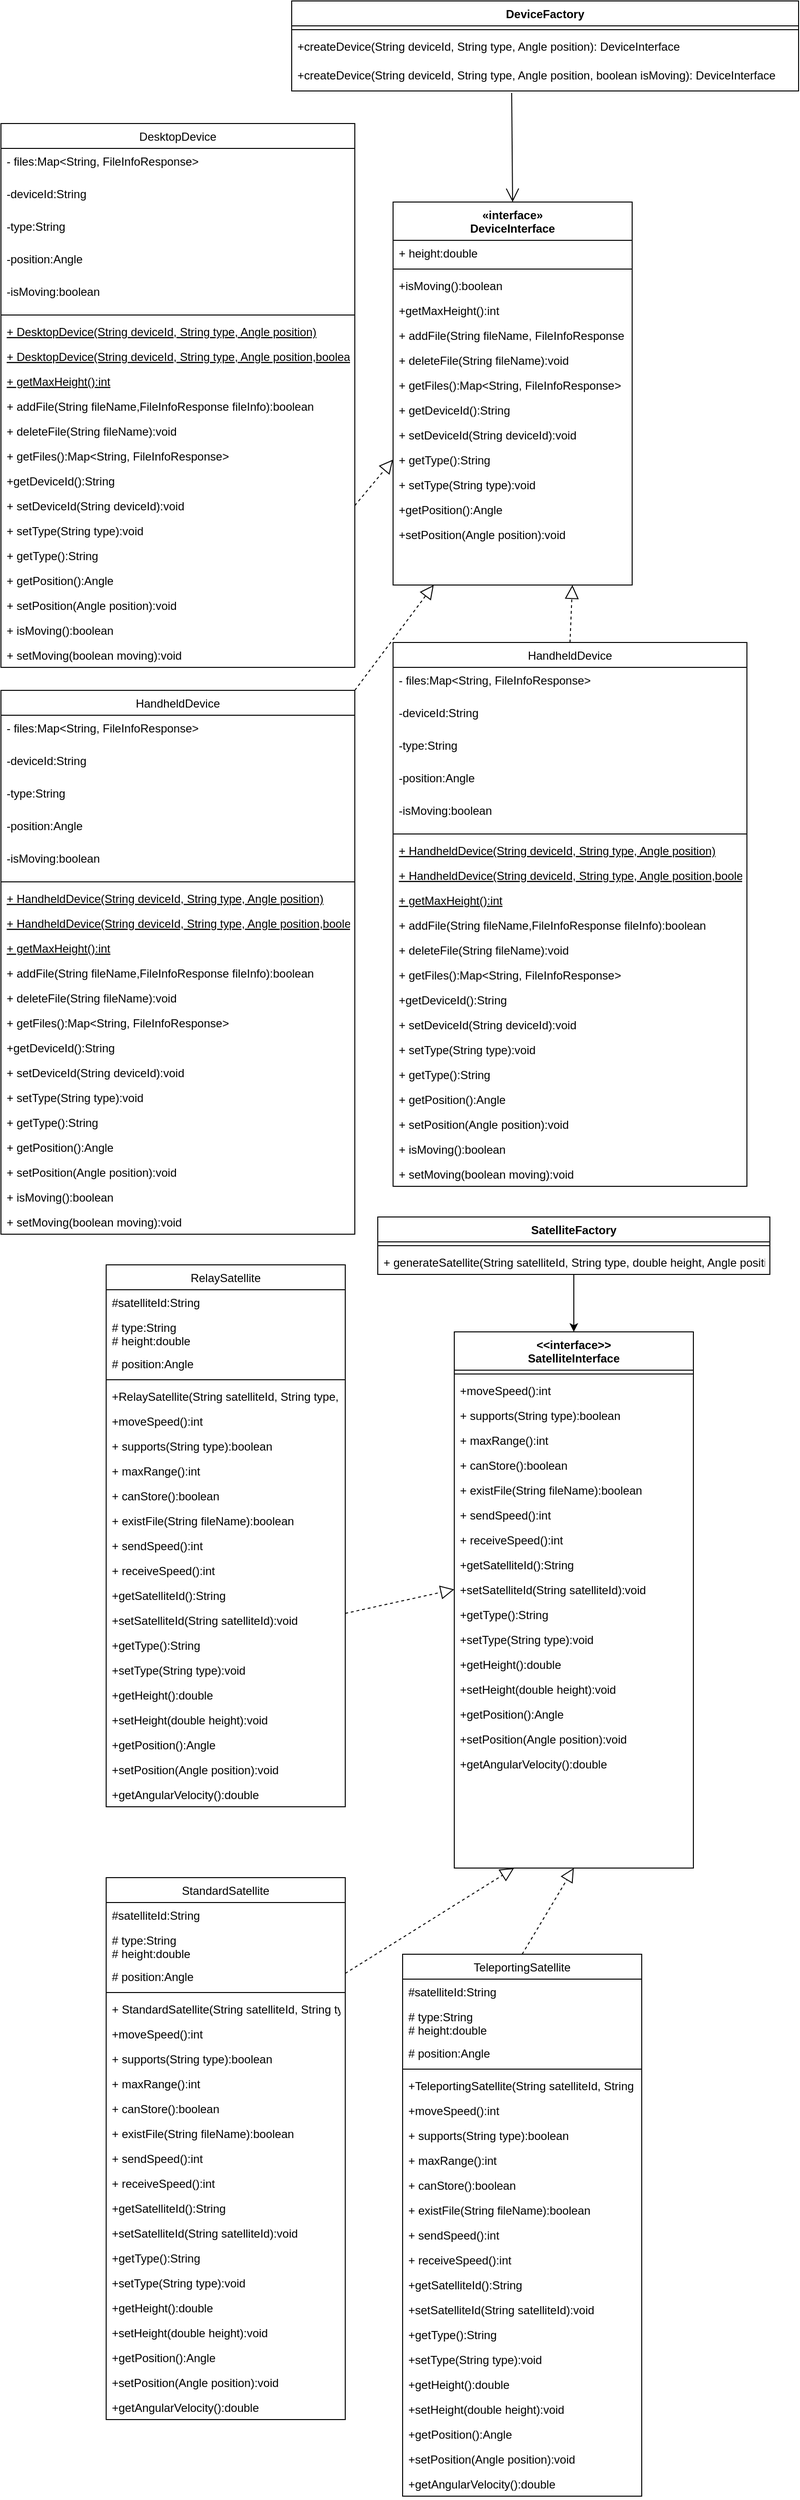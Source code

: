 <mxfile version="20.0.3" type="github">
  <diagram id="C5RBs43oDa-KdzZeNtuy" name="Page-1">
    <mxGraphModel dx="786" dy="2766" grid="1" gridSize="10" guides="1" tooltips="1" connect="1" arrows="1" fold="1" page="1" pageScale="1" pageWidth="827" pageHeight="1169" math="0" shadow="0">
      <root>
        <mxCell id="WIyWlLk6GJQsqaUBKTNV-0" />
        <mxCell id="WIyWlLk6GJQsqaUBKTNV-1" parent="WIyWlLk6GJQsqaUBKTNV-0" />
        <mxCell id="zkfFHV4jXpPFQw0GAbJ--0" value="«interface»&#xa;DeviceInterface&#xa;" style="swimlane;fontStyle=1;align=center;verticalAlign=top;childLayout=stackLayout;horizontal=1;startSize=40;horizontalStack=0;resizeParent=1;resizeLast=0;collapsible=1;marginBottom=0;rounded=0;shadow=0;strokeWidth=1;" parent="WIyWlLk6GJQsqaUBKTNV-1" vertex="1">
          <mxGeometry x="430" y="-2110" width="250" height="400" as="geometry">
            <mxRectangle x="230" y="140" width="160" height="26" as="alternateBounds" />
          </mxGeometry>
        </mxCell>
        <mxCell id="zkfFHV4jXpPFQw0GAbJ--2" value="+ height:double" style="text;align=left;verticalAlign=top;spacingLeft=4;spacingRight=4;overflow=hidden;rotatable=0;points=[[0,0.5],[1,0.5]];portConstraint=eastwest;rounded=0;shadow=0;html=0;" parent="zkfFHV4jXpPFQw0GAbJ--0" vertex="1">
          <mxGeometry y="40" width="250" height="26" as="geometry" />
        </mxCell>
        <mxCell id="zkfFHV4jXpPFQw0GAbJ--4" value="" style="line;html=1;strokeWidth=1;align=left;verticalAlign=middle;spacingTop=-1;spacingLeft=3;spacingRight=3;rotatable=0;labelPosition=right;points=[];portConstraint=eastwest;" parent="zkfFHV4jXpPFQw0GAbJ--0" vertex="1">
          <mxGeometry y="66" width="250" height="8" as="geometry" />
        </mxCell>
        <mxCell id="zkfFHV4jXpPFQw0GAbJ--5" value="+isMoving():boolean" style="text;align=left;verticalAlign=top;spacingLeft=4;spacingRight=4;overflow=hidden;rotatable=0;points=[[0,0.5],[1,0.5]];portConstraint=eastwest;" parent="zkfFHV4jXpPFQw0GAbJ--0" vertex="1">
          <mxGeometry y="74" width="250" height="26" as="geometry" />
        </mxCell>
        <mxCell id="FE6pGFP45q7OBsd8KP-3-0" value="+getMaxHeight():int" style="text;align=left;verticalAlign=top;spacingLeft=4;spacingRight=4;overflow=hidden;rotatable=0;points=[[0,0.5],[1,0.5]];portConstraint=eastwest;" parent="zkfFHV4jXpPFQw0GAbJ--0" vertex="1">
          <mxGeometry y="100" width="250" height="26" as="geometry" />
        </mxCell>
        <mxCell id="FE6pGFP45q7OBsd8KP-3-1" value="+ addFile(String fileName, FileInfoResponse fileInfo):boolean" style="text;align=left;verticalAlign=top;spacingLeft=4;spacingRight=4;overflow=hidden;rotatable=0;points=[[0,0.5],[1,0.5]];portConstraint=eastwest;" parent="zkfFHV4jXpPFQw0GAbJ--0" vertex="1">
          <mxGeometry y="126" width="250" height="26" as="geometry" />
        </mxCell>
        <mxCell id="FE6pGFP45q7OBsd8KP-3-2" value="+ deleteFile(String fileName):void" style="text;align=left;verticalAlign=top;spacingLeft=4;spacingRight=4;overflow=hidden;rotatable=0;points=[[0,0.5],[1,0.5]];portConstraint=eastwest;" parent="zkfFHV4jXpPFQw0GAbJ--0" vertex="1">
          <mxGeometry y="152" width="250" height="26" as="geometry" />
        </mxCell>
        <mxCell id="FE6pGFP45q7OBsd8KP-3-3" value="+ getFiles():Map&lt;String, FileInfoResponse&gt;" style="text;align=left;verticalAlign=top;spacingLeft=4;spacingRight=4;overflow=hidden;rotatable=0;points=[[0,0.5],[1,0.5]];portConstraint=eastwest;" parent="zkfFHV4jXpPFQw0GAbJ--0" vertex="1">
          <mxGeometry y="178" width="250" height="26" as="geometry" />
        </mxCell>
        <mxCell id="FE6pGFP45q7OBsd8KP-3-4" value="+ getDeviceId():String" style="text;align=left;verticalAlign=top;spacingLeft=4;spacingRight=4;overflow=hidden;rotatable=0;points=[[0,0.5],[1,0.5]];portConstraint=eastwest;" parent="zkfFHV4jXpPFQw0GAbJ--0" vertex="1">
          <mxGeometry y="204" width="250" height="26" as="geometry" />
        </mxCell>
        <mxCell id="FE6pGFP45q7OBsd8KP-3-5" value="+ setDeviceId(String deviceId):void" style="text;align=left;verticalAlign=top;spacingLeft=4;spacingRight=4;overflow=hidden;rotatable=0;points=[[0,0.5],[1,0.5]];portConstraint=eastwest;" parent="zkfFHV4jXpPFQw0GAbJ--0" vertex="1">
          <mxGeometry y="230" width="250" height="26" as="geometry" />
        </mxCell>
        <mxCell id="FE6pGFP45q7OBsd8KP-3-6" value="+ getType():String" style="text;align=left;verticalAlign=top;spacingLeft=4;spacingRight=4;overflow=hidden;rotatable=0;points=[[0,0.5],[1,0.5]];portConstraint=eastwest;" parent="zkfFHV4jXpPFQw0GAbJ--0" vertex="1">
          <mxGeometry y="256" width="250" height="26" as="geometry" />
        </mxCell>
        <mxCell id="FE6pGFP45q7OBsd8KP-3-7" value="+ setType(String type):void" style="text;align=left;verticalAlign=top;spacingLeft=4;spacingRight=4;overflow=hidden;rotatable=0;points=[[0,0.5],[1,0.5]];portConstraint=eastwest;" parent="zkfFHV4jXpPFQw0GAbJ--0" vertex="1">
          <mxGeometry y="282" width="250" height="26" as="geometry" />
        </mxCell>
        <mxCell id="FE6pGFP45q7OBsd8KP-3-8" value="+getPosition():Angle" style="text;align=left;verticalAlign=top;spacingLeft=4;spacingRight=4;overflow=hidden;rotatable=0;points=[[0,0.5],[1,0.5]];portConstraint=eastwest;" parent="zkfFHV4jXpPFQw0GAbJ--0" vertex="1">
          <mxGeometry y="308" width="250" height="26" as="geometry" />
        </mxCell>
        <mxCell id="FE6pGFP45q7OBsd8KP-3-9" value="+setPosition(Angle position):void" style="text;align=left;verticalAlign=top;spacingLeft=4;spacingRight=4;overflow=hidden;rotatable=0;points=[[0,0.5],[1,0.5]];portConstraint=eastwest;" parent="zkfFHV4jXpPFQw0GAbJ--0" vertex="1">
          <mxGeometry y="334" width="250" height="26" as="geometry" />
        </mxCell>
        <mxCell id="zkfFHV4jXpPFQw0GAbJ--6" value="DesktopDevice" style="swimlane;fontStyle=0;align=center;verticalAlign=top;childLayout=stackLayout;horizontal=1;startSize=26;horizontalStack=0;resizeParent=1;resizeLast=0;collapsible=1;marginBottom=0;rounded=0;shadow=0;strokeWidth=1;" parent="WIyWlLk6GJQsqaUBKTNV-1" vertex="1">
          <mxGeometry x="20" y="-2192" width="370" height="568" as="geometry">
            <mxRectangle x="130" y="380" width="160" height="26" as="alternateBounds" />
          </mxGeometry>
        </mxCell>
        <mxCell id="AEN8rI7dVKMlK_IiuFSk-5" value="- files:Map&lt;String, FileInfoResponse&gt;" style="text;align=left;verticalAlign=top;spacingLeft=4;spacingRight=4;overflow=hidden;rotatable=0;points=[[0,0.5],[1,0.5]];portConstraint=eastwest;" vertex="1" parent="zkfFHV4jXpPFQw0GAbJ--6">
          <mxGeometry y="26" width="370" height="34" as="geometry" />
        </mxCell>
        <mxCell id="zkfFHV4jXpPFQw0GAbJ--7" value="-deviceId:String" style="text;align=left;verticalAlign=top;spacingLeft=4;spacingRight=4;overflow=hidden;rotatable=0;points=[[0,0.5],[1,0.5]];portConstraint=eastwest;" parent="zkfFHV4jXpPFQw0GAbJ--6" vertex="1">
          <mxGeometry y="60" width="370" height="34" as="geometry" />
        </mxCell>
        <mxCell id="AEN8rI7dVKMlK_IiuFSk-10" value="-type:String" style="text;align=left;verticalAlign=top;spacingLeft=4;spacingRight=4;overflow=hidden;rotatable=0;points=[[0,0.5],[1,0.5]];portConstraint=eastwest;" vertex="1" parent="zkfFHV4jXpPFQw0GAbJ--6">
          <mxGeometry y="94" width="370" height="34" as="geometry" />
        </mxCell>
        <mxCell id="AEN8rI7dVKMlK_IiuFSk-11" value="-position:Angle" style="text;align=left;verticalAlign=top;spacingLeft=4;spacingRight=4;overflow=hidden;rotatable=0;points=[[0,0.5],[1,0.5]];portConstraint=eastwest;" vertex="1" parent="zkfFHV4jXpPFQw0GAbJ--6">
          <mxGeometry y="128" width="370" height="34" as="geometry" />
        </mxCell>
        <mxCell id="AEN8rI7dVKMlK_IiuFSk-12" value="-isMoving:boolean" style="text;align=left;verticalAlign=top;spacingLeft=4;spacingRight=4;overflow=hidden;rotatable=0;points=[[0,0.5],[1,0.5]];portConstraint=eastwest;" vertex="1" parent="zkfFHV4jXpPFQw0GAbJ--6">
          <mxGeometry y="162" width="370" height="34" as="geometry" />
        </mxCell>
        <mxCell id="zkfFHV4jXpPFQw0GAbJ--9" value="" style="line;html=1;strokeWidth=1;align=left;verticalAlign=middle;spacingTop=-1;spacingLeft=3;spacingRight=3;rotatable=0;labelPosition=right;points=[];portConstraint=eastwest;" parent="zkfFHV4jXpPFQw0GAbJ--6" vertex="1">
          <mxGeometry y="196" width="370" height="8" as="geometry" />
        </mxCell>
        <mxCell id="AEN8rI7dVKMlK_IiuFSk-18" value="+ DesktopDevice(String deviceId, String type, Angle position)" style="text;align=left;verticalAlign=top;spacingLeft=4;spacingRight=4;overflow=hidden;rotatable=0;points=[[0,0.5],[1,0.5]];portConstraint=eastwest;fontStyle=4" vertex="1" parent="zkfFHV4jXpPFQw0GAbJ--6">
          <mxGeometry y="204" width="370" height="26" as="geometry" />
        </mxCell>
        <mxCell id="AEN8rI7dVKMlK_IiuFSk-19" value="+ DesktopDevice(String deviceId, String type, Angle position,boolean isMoving)" style="text;align=left;verticalAlign=top;spacingLeft=4;spacingRight=4;overflow=hidden;rotatable=0;points=[[0,0.5],[1,0.5]];portConstraint=eastwest;fontStyle=4" vertex="1" parent="zkfFHV4jXpPFQw0GAbJ--6">
          <mxGeometry y="230" width="370" height="26" as="geometry" />
        </mxCell>
        <mxCell id="zkfFHV4jXpPFQw0GAbJ--10" value="+ getMaxHeight():int" style="text;align=left;verticalAlign=top;spacingLeft=4;spacingRight=4;overflow=hidden;rotatable=0;points=[[0,0.5],[1,0.5]];portConstraint=eastwest;fontStyle=4" parent="zkfFHV4jXpPFQw0GAbJ--6" vertex="1">
          <mxGeometry y="256" width="370" height="26" as="geometry" />
        </mxCell>
        <mxCell id="zkfFHV4jXpPFQw0GAbJ--11" value="+ addFile(String fileName,FileInfoResponse fileInfo):boolean" style="text;align=left;verticalAlign=top;spacingLeft=4;spacingRight=4;overflow=hidden;rotatable=0;points=[[0,0.5],[1,0.5]];portConstraint=eastwest;" parent="zkfFHV4jXpPFQw0GAbJ--6" vertex="1">
          <mxGeometry y="282" width="370" height="26" as="geometry" />
        </mxCell>
        <mxCell id="FE6pGFP45q7OBsd8KP-3-12" value="+ deleteFile(String fileName):void" style="text;align=left;verticalAlign=top;spacingLeft=4;spacingRight=4;overflow=hidden;rotatable=0;points=[[0,0.5],[1,0.5]];portConstraint=eastwest;" parent="zkfFHV4jXpPFQw0GAbJ--6" vertex="1">
          <mxGeometry y="308" width="370" height="26" as="geometry" />
        </mxCell>
        <mxCell id="FE6pGFP45q7OBsd8KP-3-13" value="+ getFiles():Map&lt;String, FileInfoResponse&gt;" style="text;align=left;verticalAlign=top;spacingLeft=4;spacingRight=4;overflow=hidden;rotatable=0;points=[[0,0.5],[1,0.5]];portConstraint=eastwest;" parent="zkfFHV4jXpPFQw0GAbJ--6" vertex="1">
          <mxGeometry y="334" width="370" height="26" as="geometry" />
        </mxCell>
        <mxCell id="AEN8rI7dVKMlK_IiuFSk-20" value="+getDeviceId():String" style="text;align=left;verticalAlign=top;spacingLeft=4;spacingRight=4;overflow=hidden;rotatable=0;points=[[0,0.5],[1,0.5]];portConstraint=eastwest;" vertex="1" parent="zkfFHV4jXpPFQw0GAbJ--6">
          <mxGeometry y="360" width="370" height="26" as="geometry" />
        </mxCell>
        <mxCell id="AEN8rI7dVKMlK_IiuFSk-21" value="+ setDeviceId(String deviceId):void" style="text;align=left;verticalAlign=top;spacingLeft=4;spacingRight=4;overflow=hidden;rotatable=0;points=[[0,0.5],[1,0.5]];portConstraint=eastwest;" vertex="1" parent="zkfFHV4jXpPFQw0GAbJ--6">
          <mxGeometry y="386" width="370" height="26" as="geometry" />
        </mxCell>
        <mxCell id="AEN8rI7dVKMlK_IiuFSk-22" value="+ setType(String type):void" style="text;align=left;verticalAlign=top;spacingLeft=4;spacingRight=4;overflow=hidden;rotatable=0;points=[[0,0.5],[1,0.5]];portConstraint=eastwest;" vertex="1" parent="zkfFHV4jXpPFQw0GAbJ--6">
          <mxGeometry y="412" width="370" height="26" as="geometry" />
        </mxCell>
        <mxCell id="AEN8rI7dVKMlK_IiuFSk-23" value="+ getType():String" style="text;align=left;verticalAlign=top;spacingLeft=4;spacingRight=4;overflow=hidden;rotatable=0;points=[[0,0.5],[1,0.5]];portConstraint=eastwest;" vertex="1" parent="zkfFHV4jXpPFQw0GAbJ--6">
          <mxGeometry y="438" width="370" height="26" as="geometry" />
        </mxCell>
        <mxCell id="AEN8rI7dVKMlK_IiuFSk-24" value="+ getPosition():Angle" style="text;align=left;verticalAlign=top;spacingLeft=4;spacingRight=4;overflow=hidden;rotatable=0;points=[[0,0.5],[1,0.5]];portConstraint=eastwest;" vertex="1" parent="zkfFHV4jXpPFQw0GAbJ--6">
          <mxGeometry y="464" width="370" height="26" as="geometry" />
        </mxCell>
        <mxCell id="AEN8rI7dVKMlK_IiuFSk-25" value="+ setPosition(Angle position):void" style="text;align=left;verticalAlign=top;spacingLeft=4;spacingRight=4;overflow=hidden;rotatable=0;points=[[0,0.5],[1,0.5]];portConstraint=eastwest;" vertex="1" parent="zkfFHV4jXpPFQw0GAbJ--6">
          <mxGeometry y="490" width="370" height="26" as="geometry" />
        </mxCell>
        <mxCell id="AEN8rI7dVKMlK_IiuFSk-26" value="+ isMoving():boolean" style="text;align=left;verticalAlign=top;spacingLeft=4;spacingRight=4;overflow=hidden;rotatable=0;points=[[0,0.5],[1,0.5]];portConstraint=eastwest;" vertex="1" parent="zkfFHV4jXpPFQw0GAbJ--6">
          <mxGeometry y="516" width="370" height="26" as="geometry" />
        </mxCell>
        <mxCell id="AEN8rI7dVKMlK_IiuFSk-27" value="+ setMoving(boolean moving):void" style="text;align=left;verticalAlign=top;spacingLeft=4;spacingRight=4;overflow=hidden;rotatable=0;points=[[0,0.5],[1,0.5]];portConstraint=eastwest;" vertex="1" parent="zkfFHV4jXpPFQw0GAbJ--6">
          <mxGeometry y="542" width="370" height="26" as="geometry" />
        </mxCell>
        <mxCell id="FE6pGFP45q7OBsd8KP-3-36" value="DeviceFactory" style="swimlane;fontStyle=1;align=center;verticalAlign=top;childLayout=stackLayout;horizontal=1;startSize=26;horizontalStack=0;resizeParent=1;resizeParentMax=0;resizeLast=0;collapsible=1;marginBottom=0;" parent="WIyWlLk6GJQsqaUBKTNV-1" vertex="1">
          <mxGeometry x="324" y="-2320" width="530" height="94" as="geometry" />
        </mxCell>
        <mxCell id="FE6pGFP45q7OBsd8KP-3-38" value="" style="line;strokeWidth=1;fillColor=none;align=left;verticalAlign=middle;spacingTop=-1;spacingLeft=3;spacingRight=3;rotatable=0;labelPosition=right;points=[];portConstraint=eastwest;" parent="FE6pGFP45q7OBsd8KP-3-36" vertex="1">
          <mxGeometry y="26" width="530" height="8" as="geometry" />
        </mxCell>
        <mxCell id="FE6pGFP45q7OBsd8KP-3-39" value="+createDevice(String deviceId, String type, Angle position): DeviceInterface" style="text;strokeColor=none;fillColor=none;align=left;verticalAlign=top;spacingLeft=4;spacingRight=4;overflow=hidden;rotatable=0;points=[[0,0.5],[1,0.5]];portConstraint=eastwest;" parent="FE6pGFP45q7OBsd8KP-3-36" vertex="1">
          <mxGeometry y="34" width="530" height="30" as="geometry" />
        </mxCell>
        <mxCell id="AEN8rI7dVKMlK_IiuFSk-0" value="+createDevice(String deviceId, String type, Angle position, boolean isMoving): DeviceInterface" style="text;strokeColor=none;fillColor=none;align=left;verticalAlign=top;spacingLeft=4;spacingRight=4;overflow=hidden;rotatable=0;points=[[0,0.5],[1,0.5]];portConstraint=eastwest;" vertex="1" parent="FE6pGFP45q7OBsd8KP-3-36">
          <mxGeometry y="64" width="530" height="30" as="geometry" />
        </mxCell>
        <mxCell id="FE6pGFP45q7OBsd8KP-3-41" value="" style="endArrow=open;endFill=1;endSize=12;html=1;rounded=0;entryX=0.5;entryY=0;entryDx=0;entryDy=0;exitX=0.434;exitY=1.067;exitDx=0;exitDy=0;exitPerimeter=0;" parent="WIyWlLk6GJQsqaUBKTNV-1" target="zkfFHV4jXpPFQw0GAbJ--0" edge="1" source="AEN8rI7dVKMlK_IiuFSk-0">
          <mxGeometry width="160" relative="1" as="geometry">
            <mxPoint x="560" y="-2100" as="sourcePoint" />
            <mxPoint x="680" y="-2070" as="targetPoint" />
          </mxGeometry>
        </mxCell>
        <mxCell id="FE6pGFP45q7OBsd8KP-3-64" value="RelaySatellite" style="swimlane;fontStyle=0;align=center;verticalAlign=top;childLayout=stackLayout;horizontal=1;startSize=26;horizontalStack=0;resizeParent=1;resizeLast=0;collapsible=1;marginBottom=0;rounded=0;shadow=0;strokeWidth=1;" parent="WIyWlLk6GJQsqaUBKTNV-1" vertex="1">
          <mxGeometry x="130" y="-1000" width="250" height="566" as="geometry">
            <mxRectangle x="230" y="140" width="160" height="26" as="alternateBounds" />
          </mxGeometry>
        </mxCell>
        <mxCell id="FE6pGFP45q7OBsd8KP-3-65" value="#satelliteId:String" style="text;align=left;verticalAlign=top;spacingLeft=4;spacingRight=4;overflow=hidden;rotatable=0;points=[[0,0.5],[1,0.5]];portConstraint=eastwest;" parent="FE6pGFP45q7OBsd8KP-3-64" vertex="1">
          <mxGeometry y="26" width="250" height="26" as="geometry" />
        </mxCell>
        <mxCell id="FE6pGFP45q7OBsd8KP-3-66" value="# type:String&#xa;# height:double" style="text;align=left;verticalAlign=top;spacingLeft=4;spacingRight=4;overflow=hidden;rotatable=0;points=[[0,0.5],[1,0.5]];portConstraint=eastwest;rounded=0;shadow=0;html=0;" parent="FE6pGFP45q7OBsd8KP-3-64" vertex="1">
          <mxGeometry y="52" width="250" height="38" as="geometry" />
        </mxCell>
        <mxCell id="FE6pGFP45q7OBsd8KP-3-67" value="# position:Angle" style="text;align=left;verticalAlign=top;spacingLeft=4;spacingRight=4;overflow=hidden;rotatable=0;points=[[0,0.5],[1,0.5]];portConstraint=eastwest;rounded=0;shadow=0;html=0;" parent="FE6pGFP45q7OBsd8KP-3-64" vertex="1">
          <mxGeometry y="90" width="250" height="26" as="geometry" />
        </mxCell>
        <mxCell id="FE6pGFP45q7OBsd8KP-3-68" value="" style="line;html=1;strokeWidth=1;align=left;verticalAlign=middle;spacingTop=-1;spacingLeft=3;spacingRight=3;rotatable=0;labelPosition=right;points=[];portConstraint=eastwest;" parent="FE6pGFP45q7OBsd8KP-3-64" vertex="1">
          <mxGeometry y="116" width="250" height="8" as="geometry" />
        </mxCell>
        <mxCell id="AEN8rI7dVKMlK_IiuFSk-91" value="+RelaySatellite(String satelliteId, String type, double height, Angle position)" style="text;align=left;verticalAlign=top;spacingLeft=4;spacingRight=4;overflow=hidden;rotatable=0;points=[[0,0.5],[1,0.5]];portConstraint=eastwest;" vertex="1" parent="FE6pGFP45q7OBsd8KP-3-64">
          <mxGeometry y="124" width="250" height="26" as="geometry" />
        </mxCell>
        <mxCell id="FE6pGFP45q7OBsd8KP-3-69" value="+moveSpeed():int" style="text;align=left;verticalAlign=top;spacingLeft=4;spacingRight=4;overflow=hidden;rotatable=0;points=[[0,0.5],[1,0.5]];portConstraint=eastwest;" parent="FE6pGFP45q7OBsd8KP-3-64" vertex="1">
          <mxGeometry y="150" width="250" height="26" as="geometry" />
        </mxCell>
        <mxCell id="FE6pGFP45q7OBsd8KP-3-70" value="+ supports(String type):boolean" style="text;align=left;verticalAlign=top;spacingLeft=4;spacingRight=4;overflow=hidden;rotatable=0;points=[[0,0.5],[1,0.5]];portConstraint=eastwest;" parent="FE6pGFP45q7OBsd8KP-3-64" vertex="1">
          <mxGeometry y="176" width="250" height="26" as="geometry" />
        </mxCell>
        <mxCell id="FE6pGFP45q7OBsd8KP-3-71" value="+ maxRange():int" style="text;align=left;verticalAlign=top;spacingLeft=4;spacingRight=4;overflow=hidden;rotatable=0;points=[[0,0.5],[1,0.5]];portConstraint=eastwest;" parent="FE6pGFP45q7OBsd8KP-3-64" vertex="1">
          <mxGeometry y="202" width="250" height="26" as="geometry" />
        </mxCell>
        <mxCell id="FE6pGFP45q7OBsd8KP-3-72" value="+ canStore():boolean" style="text;align=left;verticalAlign=top;spacingLeft=4;spacingRight=4;overflow=hidden;rotatable=0;points=[[0,0.5],[1,0.5]];portConstraint=eastwest;" parent="FE6pGFP45q7OBsd8KP-3-64" vertex="1">
          <mxGeometry y="228" width="250" height="26" as="geometry" />
        </mxCell>
        <mxCell id="FE6pGFP45q7OBsd8KP-3-73" value="+ existFile(String fileName):boolean" style="text;align=left;verticalAlign=top;spacingLeft=4;spacingRight=4;overflow=hidden;rotatable=0;points=[[0,0.5],[1,0.5]];portConstraint=eastwest;" parent="FE6pGFP45q7OBsd8KP-3-64" vertex="1">
          <mxGeometry y="254" width="250" height="26" as="geometry" />
        </mxCell>
        <mxCell id="FE6pGFP45q7OBsd8KP-3-74" value="+ sendSpeed():int" style="text;align=left;verticalAlign=top;spacingLeft=4;spacingRight=4;overflow=hidden;rotatable=0;points=[[0,0.5],[1,0.5]];portConstraint=eastwest;" parent="FE6pGFP45q7OBsd8KP-3-64" vertex="1">
          <mxGeometry y="280" width="250" height="26" as="geometry" />
        </mxCell>
        <mxCell id="FE6pGFP45q7OBsd8KP-3-75" value="+ receiveSpeed():int" style="text;align=left;verticalAlign=top;spacingLeft=4;spacingRight=4;overflow=hidden;rotatable=0;points=[[0,0.5],[1,0.5]];portConstraint=eastwest;" parent="FE6pGFP45q7OBsd8KP-3-64" vertex="1">
          <mxGeometry y="306" width="250" height="26" as="geometry" />
        </mxCell>
        <mxCell id="FE6pGFP45q7OBsd8KP-3-76" value="+getSatelliteId():String" style="text;align=left;verticalAlign=top;spacingLeft=4;spacingRight=4;overflow=hidden;rotatable=0;points=[[0,0.5],[1,0.5]];portConstraint=eastwest;" parent="FE6pGFP45q7OBsd8KP-3-64" vertex="1">
          <mxGeometry y="332" width="250" height="26" as="geometry" />
        </mxCell>
        <mxCell id="FE6pGFP45q7OBsd8KP-3-77" value="+setSatelliteId(String satelliteId):void" style="text;align=left;verticalAlign=top;spacingLeft=4;spacingRight=4;overflow=hidden;rotatable=0;points=[[0,0.5],[1,0.5]];portConstraint=eastwest;" parent="FE6pGFP45q7OBsd8KP-3-64" vertex="1">
          <mxGeometry y="358" width="250" height="26" as="geometry" />
        </mxCell>
        <mxCell id="FE6pGFP45q7OBsd8KP-3-78" value="+getType():String" style="text;align=left;verticalAlign=top;spacingLeft=4;spacingRight=4;overflow=hidden;rotatable=0;points=[[0,0.5],[1,0.5]];portConstraint=eastwest;" parent="FE6pGFP45q7OBsd8KP-3-64" vertex="1">
          <mxGeometry y="384" width="250" height="26" as="geometry" />
        </mxCell>
        <mxCell id="FE6pGFP45q7OBsd8KP-3-79" value="+setType(String type):void" style="text;align=left;verticalAlign=top;spacingLeft=4;spacingRight=4;overflow=hidden;rotatable=0;points=[[0,0.5],[1,0.5]];portConstraint=eastwest;" parent="FE6pGFP45q7OBsd8KP-3-64" vertex="1">
          <mxGeometry y="410" width="250" height="26" as="geometry" />
        </mxCell>
        <mxCell id="FE6pGFP45q7OBsd8KP-3-81" value="+getHeight():double" style="text;align=left;verticalAlign=top;spacingLeft=4;spacingRight=4;overflow=hidden;rotatable=0;points=[[0,0.5],[1,0.5]];portConstraint=eastwest;" parent="FE6pGFP45q7OBsd8KP-3-64" vertex="1">
          <mxGeometry y="436" width="250" height="26" as="geometry" />
        </mxCell>
        <mxCell id="FE6pGFP45q7OBsd8KP-3-82" value="+setHeight(double height):void" style="text;align=left;verticalAlign=top;spacingLeft=4;spacingRight=4;overflow=hidden;rotatable=0;points=[[0,0.5],[1,0.5]];portConstraint=eastwest;" parent="FE6pGFP45q7OBsd8KP-3-64" vertex="1">
          <mxGeometry y="462" width="250" height="26" as="geometry" />
        </mxCell>
        <mxCell id="FE6pGFP45q7OBsd8KP-3-83" value="+getPosition():Angle" style="text;align=left;verticalAlign=top;spacingLeft=4;spacingRight=4;overflow=hidden;rotatable=0;points=[[0,0.5],[1,0.5]];portConstraint=eastwest;" parent="FE6pGFP45q7OBsd8KP-3-64" vertex="1">
          <mxGeometry y="488" width="250" height="26" as="geometry" />
        </mxCell>
        <mxCell id="FE6pGFP45q7OBsd8KP-3-84" value="+setPosition(Angle position):void" style="text;align=left;verticalAlign=top;spacingLeft=4;spacingRight=4;overflow=hidden;rotatable=0;points=[[0,0.5],[1,0.5]];portConstraint=eastwest;" parent="FE6pGFP45q7OBsd8KP-3-64" vertex="1">
          <mxGeometry y="514" width="250" height="26" as="geometry" />
        </mxCell>
        <mxCell id="FE6pGFP45q7OBsd8KP-3-85" value="+getAngularVelocity():double" style="text;align=left;verticalAlign=top;spacingLeft=4;spacingRight=4;overflow=hidden;rotatable=0;points=[[0,0.5],[1,0.5]];portConstraint=eastwest;" parent="FE6pGFP45q7OBsd8KP-3-64" vertex="1">
          <mxGeometry y="540" width="250" height="26" as="geometry" />
        </mxCell>
        <mxCell id="AEN8rI7dVKMlK_IiuFSk-28" value="HandheldDevice" style="swimlane;fontStyle=0;align=center;verticalAlign=top;childLayout=stackLayout;horizontal=1;startSize=26;horizontalStack=0;resizeParent=1;resizeLast=0;collapsible=1;marginBottom=0;rounded=0;shadow=0;strokeWidth=1;" vertex="1" parent="WIyWlLk6GJQsqaUBKTNV-1">
          <mxGeometry x="20" y="-1600" width="370" height="568" as="geometry">
            <mxRectangle x="130" y="380" width="160" height="26" as="alternateBounds" />
          </mxGeometry>
        </mxCell>
        <mxCell id="AEN8rI7dVKMlK_IiuFSk-29" value="- files:Map&lt;String, FileInfoResponse&gt;" style="text;align=left;verticalAlign=top;spacingLeft=4;spacingRight=4;overflow=hidden;rotatable=0;points=[[0,0.5],[1,0.5]];portConstraint=eastwest;" vertex="1" parent="AEN8rI7dVKMlK_IiuFSk-28">
          <mxGeometry y="26" width="370" height="34" as="geometry" />
        </mxCell>
        <mxCell id="AEN8rI7dVKMlK_IiuFSk-30" value="-deviceId:String" style="text;align=left;verticalAlign=top;spacingLeft=4;spacingRight=4;overflow=hidden;rotatable=0;points=[[0,0.5],[1,0.5]];portConstraint=eastwest;" vertex="1" parent="AEN8rI7dVKMlK_IiuFSk-28">
          <mxGeometry y="60" width="370" height="34" as="geometry" />
        </mxCell>
        <mxCell id="AEN8rI7dVKMlK_IiuFSk-31" value="-type:String" style="text;align=left;verticalAlign=top;spacingLeft=4;spacingRight=4;overflow=hidden;rotatable=0;points=[[0,0.5],[1,0.5]];portConstraint=eastwest;" vertex="1" parent="AEN8rI7dVKMlK_IiuFSk-28">
          <mxGeometry y="94" width="370" height="34" as="geometry" />
        </mxCell>
        <mxCell id="AEN8rI7dVKMlK_IiuFSk-32" value="-position:Angle" style="text;align=left;verticalAlign=top;spacingLeft=4;spacingRight=4;overflow=hidden;rotatable=0;points=[[0,0.5],[1,0.5]];portConstraint=eastwest;" vertex="1" parent="AEN8rI7dVKMlK_IiuFSk-28">
          <mxGeometry y="128" width="370" height="34" as="geometry" />
        </mxCell>
        <mxCell id="AEN8rI7dVKMlK_IiuFSk-33" value="-isMoving:boolean" style="text;align=left;verticalAlign=top;spacingLeft=4;spacingRight=4;overflow=hidden;rotatable=0;points=[[0,0.5],[1,0.5]];portConstraint=eastwest;" vertex="1" parent="AEN8rI7dVKMlK_IiuFSk-28">
          <mxGeometry y="162" width="370" height="34" as="geometry" />
        </mxCell>
        <mxCell id="AEN8rI7dVKMlK_IiuFSk-34" value="" style="line;html=1;strokeWidth=1;align=left;verticalAlign=middle;spacingTop=-1;spacingLeft=3;spacingRight=3;rotatable=0;labelPosition=right;points=[];portConstraint=eastwest;" vertex="1" parent="AEN8rI7dVKMlK_IiuFSk-28">
          <mxGeometry y="196" width="370" height="8" as="geometry" />
        </mxCell>
        <mxCell id="AEN8rI7dVKMlK_IiuFSk-35" value="+ HandheldDevice(String deviceId, String type, Angle position)" style="text;align=left;verticalAlign=top;spacingLeft=4;spacingRight=4;overflow=hidden;rotatable=0;points=[[0,0.5],[1,0.5]];portConstraint=eastwest;fontStyle=4" vertex="1" parent="AEN8rI7dVKMlK_IiuFSk-28">
          <mxGeometry y="204" width="370" height="26" as="geometry" />
        </mxCell>
        <mxCell id="AEN8rI7dVKMlK_IiuFSk-36" value="+ HandheldDevice(String deviceId, String type, Angle position,boolean isMoving)" style="text;align=left;verticalAlign=top;spacingLeft=4;spacingRight=4;overflow=hidden;rotatable=0;points=[[0,0.5],[1,0.5]];portConstraint=eastwest;fontStyle=4" vertex="1" parent="AEN8rI7dVKMlK_IiuFSk-28">
          <mxGeometry y="230" width="370" height="26" as="geometry" />
        </mxCell>
        <mxCell id="AEN8rI7dVKMlK_IiuFSk-37" value="+ getMaxHeight():int" style="text;align=left;verticalAlign=top;spacingLeft=4;spacingRight=4;overflow=hidden;rotatable=0;points=[[0,0.5],[1,0.5]];portConstraint=eastwest;fontStyle=4" vertex="1" parent="AEN8rI7dVKMlK_IiuFSk-28">
          <mxGeometry y="256" width="370" height="26" as="geometry" />
        </mxCell>
        <mxCell id="AEN8rI7dVKMlK_IiuFSk-38" value="+ addFile(String fileName,FileInfoResponse fileInfo):boolean" style="text;align=left;verticalAlign=top;spacingLeft=4;spacingRight=4;overflow=hidden;rotatable=0;points=[[0,0.5],[1,0.5]];portConstraint=eastwest;" vertex="1" parent="AEN8rI7dVKMlK_IiuFSk-28">
          <mxGeometry y="282" width="370" height="26" as="geometry" />
        </mxCell>
        <mxCell id="AEN8rI7dVKMlK_IiuFSk-39" value="+ deleteFile(String fileName):void" style="text;align=left;verticalAlign=top;spacingLeft=4;spacingRight=4;overflow=hidden;rotatable=0;points=[[0,0.5],[1,0.5]];portConstraint=eastwest;" vertex="1" parent="AEN8rI7dVKMlK_IiuFSk-28">
          <mxGeometry y="308" width="370" height="26" as="geometry" />
        </mxCell>
        <mxCell id="AEN8rI7dVKMlK_IiuFSk-40" value="+ getFiles():Map&lt;String, FileInfoResponse&gt;" style="text;align=left;verticalAlign=top;spacingLeft=4;spacingRight=4;overflow=hidden;rotatable=0;points=[[0,0.5],[1,0.5]];portConstraint=eastwest;" vertex="1" parent="AEN8rI7dVKMlK_IiuFSk-28">
          <mxGeometry y="334" width="370" height="26" as="geometry" />
        </mxCell>
        <mxCell id="AEN8rI7dVKMlK_IiuFSk-41" value="+getDeviceId():String" style="text;align=left;verticalAlign=top;spacingLeft=4;spacingRight=4;overflow=hidden;rotatable=0;points=[[0,0.5],[1,0.5]];portConstraint=eastwest;" vertex="1" parent="AEN8rI7dVKMlK_IiuFSk-28">
          <mxGeometry y="360" width="370" height="26" as="geometry" />
        </mxCell>
        <mxCell id="AEN8rI7dVKMlK_IiuFSk-42" value="+ setDeviceId(String deviceId):void" style="text;align=left;verticalAlign=top;spacingLeft=4;spacingRight=4;overflow=hidden;rotatable=0;points=[[0,0.5],[1,0.5]];portConstraint=eastwest;" vertex="1" parent="AEN8rI7dVKMlK_IiuFSk-28">
          <mxGeometry y="386" width="370" height="26" as="geometry" />
        </mxCell>
        <mxCell id="AEN8rI7dVKMlK_IiuFSk-43" value="+ setType(String type):void" style="text;align=left;verticalAlign=top;spacingLeft=4;spacingRight=4;overflow=hidden;rotatable=0;points=[[0,0.5],[1,0.5]];portConstraint=eastwest;" vertex="1" parent="AEN8rI7dVKMlK_IiuFSk-28">
          <mxGeometry y="412" width="370" height="26" as="geometry" />
        </mxCell>
        <mxCell id="AEN8rI7dVKMlK_IiuFSk-44" value="+ getType():String" style="text;align=left;verticalAlign=top;spacingLeft=4;spacingRight=4;overflow=hidden;rotatable=0;points=[[0,0.5],[1,0.5]];portConstraint=eastwest;" vertex="1" parent="AEN8rI7dVKMlK_IiuFSk-28">
          <mxGeometry y="438" width="370" height="26" as="geometry" />
        </mxCell>
        <mxCell id="AEN8rI7dVKMlK_IiuFSk-45" value="+ getPosition():Angle" style="text;align=left;verticalAlign=top;spacingLeft=4;spacingRight=4;overflow=hidden;rotatable=0;points=[[0,0.5],[1,0.5]];portConstraint=eastwest;" vertex="1" parent="AEN8rI7dVKMlK_IiuFSk-28">
          <mxGeometry y="464" width="370" height="26" as="geometry" />
        </mxCell>
        <mxCell id="AEN8rI7dVKMlK_IiuFSk-46" value="+ setPosition(Angle position):void" style="text;align=left;verticalAlign=top;spacingLeft=4;spacingRight=4;overflow=hidden;rotatable=0;points=[[0,0.5],[1,0.5]];portConstraint=eastwest;" vertex="1" parent="AEN8rI7dVKMlK_IiuFSk-28">
          <mxGeometry y="490" width="370" height="26" as="geometry" />
        </mxCell>
        <mxCell id="AEN8rI7dVKMlK_IiuFSk-47" value="+ isMoving():boolean" style="text;align=left;verticalAlign=top;spacingLeft=4;spacingRight=4;overflow=hidden;rotatable=0;points=[[0,0.5],[1,0.5]];portConstraint=eastwest;" vertex="1" parent="AEN8rI7dVKMlK_IiuFSk-28">
          <mxGeometry y="516" width="370" height="26" as="geometry" />
        </mxCell>
        <mxCell id="AEN8rI7dVKMlK_IiuFSk-48" value="+ setMoving(boolean moving):void" style="text;align=left;verticalAlign=top;spacingLeft=4;spacingRight=4;overflow=hidden;rotatable=0;points=[[0,0.5],[1,0.5]];portConstraint=eastwest;" vertex="1" parent="AEN8rI7dVKMlK_IiuFSk-28">
          <mxGeometry y="542" width="370" height="26" as="geometry" />
        </mxCell>
        <mxCell id="AEN8rI7dVKMlK_IiuFSk-49" value="HandheldDevice" style="swimlane;fontStyle=0;align=center;verticalAlign=top;childLayout=stackLayout;horizontal=1;startSize=26;horizontalStack=0;resizeParent=1;resizeLast=0;collapsible=1;marginBottom=0;rounded=0;shadow=0;strokeWidth=1;" vertex="1" parent="WIyWlLk6GJQsqaUBKTNV-1">
          <mxGeometry x="430" y="-1650" width="370" height="568" as="geometry">
            <mxRectangle x="130" y="380" width="160" height="26" as="alternateBounds" />
          </mxGeometry>
        </mxCell>
        <mxCell id="AEN8rI7dVKMlK_IiuFSk-50" value="- files:Map&lt;String, FileInfoResponse&gt;" style="text;align=left;verticalAlign=top;spacingLeft=4;spacingRight=4;overflow=hidden;rotatable=0;points=[[0,0.5],[1,0.5]];portConstraint=eastwest;" vertex="1" parent="AEN8rI7dVKMlK_IiuFSk-49">
          <mxGeometry y="26" width="370" height="34" as="geometry" />
        </mxCell>
        <mxCell id="AEN8rI7dVKMlK_IiuFSk-51" value="-deviceId:String" style="text;align=left;verticalAlign=top;spacingLeft=4;spacingRight=4;overflow=hidden;rotatable=0;points=[[0,0.5],[1,0.5]];portConstraint=eastwest;" vertex="1" parent="AEN8rI7dVKMlK_IiuFSk-49">
          <mxGeometry y="60" width="370" height="34" as="geometry" />
        </mxCell>
        <mxCell id="AEN8rI7dVKMlK_IiuFSk-52" value="-type:String" style="text;align=left;verticalAlign=top;spacingLeft=4;spacingRight=4;overflow=hidden;rotatable=0;points=[[0,0.5],[1,0.5]];portConstraint=eastwest;" vertex="1" parent="AEN8rI7dVKMlK_IiuFSk-49">
          <mxGeometry y="94" width="370" height="34" as="geometry" />
        </mxCell>
        <mxCell id="AEN8rI7dVKMlK_IiuFSk-53" value="-position:Angle" style="text;align=left;verticalAlign=top;spacingLeft=4;spacingRight=4;overflow=hidden;rotatable=0;points=[[0,0.5],[1,0.5]];portConstraint=eastwest;" vertex="1" parent="AEN8rI7dVKMlK_IiuFSk-49">
          <mxGeometry y="128" width="370" height="34" as="geometry" />
        </mxCell>
        <mxCell id="AEN8rI7dVKMlK_IiuFSk-54" value="-isMoving:boolean" style="text;align=left;verticalAlign=top;spacingLeft=4;spacingRight=4;overflow=hidden;rotatable=0;points=[[0,0.5],[1,0.5]];portConstraint=eastwest;" vertex="1" parent="AEN8rI7dVKMlK_IiuFSk-49">
          <mxGeometry y="162" width="370" height="34" as="geometry" />
        </mxCell>
        <mxCell id="AEN8rI7dVKMlK_IiuFSk-55" value="" style="line;html=1;strokeWidth=1;align=left;verticalAlign=middle;spacingTop=-1;spacingLeft=3;spacingRight=3;rotatable=0;labelPosition=right;points=[];portConstraint=eastwest;" vertex="1" parent="AEN8rI7dVKMlK_IiuFSk-49">
          <mxGeometry y="196" width="370" height="8" as="geometry" />
        </mxCell>
        <mxCell id="AEN8rI7dVKMlK_IiuFSk-56" value="+ HandheldDevice(String deviceId, String type, Angle position)" style="text;align=left;verticalAlign=top;spacingLeft=4;spacingRight=4;overflow=hidden;rotatable=0;points=[[0,0.5],[1,0.5]];portConstraint=eastwest;fontStyle=4" vertex="1" parent="AEN8rI7dVKMlK_IiuFSk-49">
          <mxGeometry y="204" width="370" height="26" as="geometry" />
        </mxCell>
        <mxCell id="AEN8rI7dVKMlK_IiuFSk-57" value="+ HandheldDevice(String deviceId, String type, Angle position,boolean isMoving)" style="text;align=left;verticalAlign=top;spacingLeft=4;spacingRight=4;overflow=hidden;rotatable=0;points=[[0,0.5],[1,0.5]];portConstraint=eastwest;fontStyle=4" vertex="1" parent="AEN8rI7dVKMlK_IiuFSk-49">
          <mxGeometry y="230" width="370" height="26" as="geometry" />
        </mxCell>
        <mxCell id="AEN8rI7dVKMlK_IiuFSk-58" value="+ getMaxHeight():int" style="text;align=left;verticalAlign=top;spacingLeft=4;spacingRight=4;overflow=hidden;rotatable=0;points=[[0,0.5],[1,0.5]];portConstraint=eastwest;fontStyle=4" vertex="1" parent="AEN8rI7dVKMlK_IiuFSk-49">
          <mxGeometry y="256" width="370" height="26" as="geometry" />
        </mxCell>
        <mxCell id="AEN8rI7dVKMlK_IiuFSk-59" value="+ addFile(String fileName,FileInfoResponse fileInfo):boolean" style="text;align=left;verticalAlign=top;spacingLeft=4;spacingRight=4;overflow=hidden;rotatable=0;points=[[0,0.5],[1,0.5]];portConstraint=eastwest;" vertex="1" parent="AEN8rI7dVKMlK_IiuFSk-49">
          <mxGeometry y="282" width="370" height="26" as="geometry" />
        </mxCell>
        <mxCell id="AEN8rI7dVKMlK_IiuFSk-60" value="+ deleteFile(String fileName):void" style="text;align=left;verticalAlign=top;spacingLeft=4;spacingRight=4;overflow=hidden;rotatable=0;points=[[0,0.5],[1,0.5]];portConstraint=eastwest;" vertex="1" parent="AEN8rI7dVKMlK_IiuFSk-49">
          <mxGeometry y="308" width="370" height="26" as="geometry" />
        </mxCell>
        <mxCell id="AEN8rI7dVKMlK_IiuFSk-61" value="+ getFiles():Map&lt;String, FileInfoResponse&gt;" style="text;align=left;verticalAlign=top;spacingLeft=4;spacingRight=4;overflow=hidden;rotatable=0;points=[[0,0.5],[1,0.5]];portConstraint=eastwest;" vertex="1" parent="AEN8rI7dVKMlK_IiuFSk-49">
          <mxGeometry y="334" width="370" height="26" as="geometry" />
        </mxCell>
        <mxCell id="AEN8rI7dVKMlK_IiuFSk-62" value="+getDeviceId():String" style="text;align=left;verticalAlign=top;spacingLeft=4;spacingRight=4;overflow=hidden;rotatable=0;points=[[0,0.5],[1,0.5]];portConstraint=eastwest;" vertex="1" parent="AEN8rI7dVKMlK_IiuFSk-49">
          <mxGeometry y="360" width="370" height="26" as="geometry" />
        </mxCell>
        <mxCell id="AEN8rI7dVKMlK_IiuFSk-63" value="+ setDeviceId(String deviceId):void" style="text;align=left;verticalAlign=top;spacingLeft=4;spacingRight=4;overflow=hidden;rotatable=0;points=[[0,0.5],[1,0.5]];portConstraint=eastwest;" vertex="1" parent="AEN8rI7dVKMlK_IiuFSk-49">
          <mxGeometry y="386" width="370" height="26" as="geometry" />
        </mxCell>
        <mxCell id="AEN8rI7dVKMlK_IiuFSk-64" value="+ setType(String type):void" style="text;align=left;verticalAlign=top;spacingLeft=4;spacingRight=4;overflow=hidden;rotatable=0;points=[[0,0.5],[1,0.5]];portConstraint=eastwest;" vertex="1" parent="AEN8rI7dVKMlK_IiuFSk-49">
          <mxGeometry y="412" width="370" height="26" as="geometry" />
        </mxCell>
        <mxCell id="AEN8rI7dVKMlK_IiuFSk-65" value="+ getType():String" style="text;align=left;verticalAlign=top;spacingLeft=4;spacingRight=4;overflow=hidden;rotatable=0;points=[[0,0.5],[1,0.5]];portConstraint=eastwest;" vertex="1" parent="AEN8rI7dVKMlK_IiuFSk-49">
          <mxGeometry y="438" width="370" height="26" as="geometry" />
        </mxCell>
        <mxCell id="AEN8rI7dVKMlK_IiuFSk-66" value="+ getPosition():Angle" style="text;align=left;verticalAlign=top;spacingLeft=4;spacingRight=4;overflow=hidden;rotatable=0;points=[[0,0.5],[1,0.5]];portConstraint=eastwest;" vertex="1" parent="AEN8rI7dVKMlK_IiuFSk-49">
          <mxGeometry y="464" width="370" height="26" as="geometry" />
        </mxCell>
        <mxCell id="AEN8rI7dVKMlK_IiuFSk-67" value="+ setPosition(Angle position):void" style="text;align=left;verticalAlign=top;spacingLeft=4;spacingRight=4;overflow=hidden;rotatable=0;points=[[0,0.5],[1,0.5]];portConstraint=eastwest;" vertex="1" parent="AEN8rI7dVKMlK_IiuFSk-49">
          <mxGeometry y="490" width="370" height="26" as="geometry" />
        </mxCell>
        <mxCell id="AEN8rI7dVKMlK_IiuFSk-68" value="+ isMoving():boolean" style="text;align=left;verticalAlign=top;spacingLeft=4;spacingRight=4;overflow=hidden;rotatable=0;points=[[0,0.5],[1,0.5]];portConstraint=eastwest;" vertex="1" parent="AEN8rI7dVKMlK_IiuFSk-49">
          <mxGeometry y="516" width="370" height="26" as="geometry" />
        </mxCell>
        <mxCell id="AEN8rI7dVKMlK_IiuFSk-69" value="+ setMoving(boolean moving):void" style="text;align=left;verticalAlign=top;spacingLeft=4;spacingRight=4;overflow=hidden;rotatable=0;points=[[0,0.5],[1,0.5]];portConstraint=eastwest;" vertex="1" parent="AEN8rI7dVKMlK_IiuFSk-49">
          <mxGeometry y="542" width="370" height="26" as="geometry" />
        </mxCell>
        <mxCell id="AEN8rI7dVKMlK_IiuFSk-70" value="&lt;&lt;interface&gt;&gt;&#xa;SatelliteInterface" style="swimlane;fontStyle=1;align=center;verticalAlign=top;childLayout=stackLayout;horizontal=1;startSize=40;horizontalStack=0;resizeParent=1;resizeLast=0;collapsible=1;marginBottom=0;rounded=0;shadow=0;strokeWidth=1;" vertex="1" parent="WIyWlLk6GJQsqaUBKTNV-1">
          <mxGeometry x="494" y="-930" width="250" height="560" as="geometry">
            <mxRectangle x="230" y="140" width="160" height="26" as="alternateBounds" />
          </mxGeometry>
        </mxCell>
        <mxCell id="AEN8rI7dVKMlK_IiuFSk-74" value="" style="line;html=1;strokeWidth=1;align=left;verticalAlign=middle;spacingTop=-1;spacingLeft=3;spacingRight=3;rotatable=0;labelPosition=right;points=[];portConstraint=eastwest;" vertex="1" parent="AEN8rI7dVKMlK_IiuFSk-70">
          <mxGeometry y="40" width="250" height="8" as="geometry" />
        </mxCell>
        <mxCell id="AEN8rI7dVKMlK_IiuFSk-75" value="+moveSpeed():int" style="text;align=left;verticalAlign=top;spacingLeft=4;spacingRight=4;overflow=hidden;rotatable=0;points=[[0,0.5],[1,0.5]];portConstraint=eastwest;" vertex="1" parent="AEN8rI7dVKMlK_IiuFSk-70">
          <mxGeometry y="48" width="250" height="26" as="geometry" />
        </mxCell>
        <mxCell id="AEN8rI7dVKMlK_IiuFSk-76" value="+ supports(String type):boolean" style="text;align=left;verticalAlign=top;spacingLeft=4;spacingRight=4;overflow=hidden;rotatable=0;points=[[0,0.5],[1,0.5]];portConstraint=eastwest;" vertex="1" parent="AEN8rI7dVKMlK_IiuFSk-70">
          <mxGeometry y="74" width="250" height="26" as="geometry" />
        </mxCell>
        <mxCell id="AEN8rI7dVKMlK_IiuFSk-77" value="+ maxRange():int" style="text;align=left;verticalAlign=top;spacingLeft=4;spacingRight=4;overflow=hidden;rotatable=0;points=[[0,0.5],[1,0.5]];portConstraint=eastwest;" vertex="1" parent="AEN8rI7dVKMlK_IiuFSk-70">
          <mxGeometry y="100" width="250" height="26" as="geometry" />
        </mxCell>
        <mxCell id="AEN8rI7dVKMlK_IiuFSk-78" value="+ canStore():boolean" style="text;align=left;verticalAlign=top;spacingLeft=4;spacingRight=4;overflow=hidden;rotatable=0;points=[[0,0.5],[1,0.5]];portConstraint=eastwest;" vertex="1" parent="AEN8rI7dVKMlK_IiuFSk-70">
          <mxGeometry y="126" width="250" height="26" as="geometry" />
        </mxCell>
        <mxCell id="AEN8rI7dVKMlK_IiuFSk-79" value="+ existFile(String fileName):boolean" style="text;align=left;verticalAlign=top;spacingLeft=4;spacingRight=4;overflow=hidden;rotatable=0;points=[[0,0.5],[1,0.5]];portConstraint=eastwest;" vertex="1" parent="AEN8rI7dVKMlK_IiuFSk-70">
          <mxGeometry y="152" width="250" height="26" as="geometry" />
        </mxCell>
        <mxCell id="AEN8rI7dVKMlK_IiuFSk-80" value="+ sendSpeed():int" style="text;align=left;verticalAlign=top;spacingLeft=4;spacingRight=4;overflow=hidden;rotatable=0;points=[[0,0.5],[1,0.5]];portConstraint=eastwest;" vertex="1" parent="AEN8rI7dVKMlK_IiuFSk-70">
          <mxGeometry y="178" width="250" height="26" as="geometry" />
        </mxCell>
        <mxCell id="AEN8rI7dVKMlK_IiuFSk-81" value="+ receiveSpeed():int" style="text;align=left;verticalAlign=top;spacingLeft=4;spacingRight=4;overflow=hidden;rotatable=0;points=[[0,0.5],[1,0.5]];portConstraint=eastwest;" vertex="1" parent="AEN8rI7dVKMlK_IiuFSk-70">
          <mxGeometry y="204" width="250" height="26" as="geometry" />
        </mxCell>
        <mxCell id="AEN8rI7dVKMlK_IiuFSk-82" value="+getSatelliteId():String" style="text;align=left;verticalAlign=top;spacingLeft=4;spacingRight=4;overflow=hidden;rotatable=0;points=[[0,0.5],[1,0.5]];portConstraint=eastwest;" vertex="1" parent="AEN8rI7dVKMlK_IiuFSk-70">
          <mxGeometry y="230" width="250" height="26" as="geometry" />
        </mxCell>
        <mxCell id="AEN8rI7dVKMlK_IiuFSk-83" value="+setSatelliteId(String satelliteId):void" style="text;align=left;verticalAlign=top;spacingLeft=4;spacingRight=4;overflow=hidden;rotatable=0;points=[[0,0.5],[1,0.5]];portConstraint=eastwest;" vertex="1" parent="AEN8rI7dVKMlK_IiuFSk-70">
          <mxGeometry y="256" width="250" height="26" as="geometry" />
        </mxCell>
        <mxCell id="AEN8rI7dVKMlK_IiuFSk-84" value="+getType():String" style="text;align=left;verticalAlign=top;spacingLeft=4;spacingRight=4;overflow=hidden;rotatable=0;points=[[0,0.5],[1,0.5]];portConstraint=eastwest;" vertex="1" parent="AEN8rI7dVKMlK_IiuFSk-70">
          <mxGeometry y="282" width="250" height="26" as="geometry" />
        </mxCell>
        <mxCell id="AEN8rI7dVKMlK_IiuFSk-85" value="+setType(String type):void" style="text;align=left;verticalAlign=top;spacingLeft=4;spacingRight=4;overflow=hidden;rotatable=0;points=[[0,0.5],[1,0.5]];portConstraint=eastwest;" vertex="1" parent="AEN8rI7dVKMlK_IiuFSk-70">
          <mxGeometry y="308" width="250" height="26" as="geometry" />
        </mxCell>
        <mxCell id="AEN8rI7dVKMlK_IiuFSk-86" value="+getHeight():double" style="text;align=left;verticalAlign=top;spacingLeft=4;spacingRight=4;overflow=hidden;rotatable=0;points=[[0,0.5],[1,0.5]];portConstraint=eastwest;" vertex="1" parent="AEN8rI7dVKMlK_IiuFSk-70">
          <mxGeometry y="334" width="250" height="26" as="geometry" />
        </mxCell>
        <mxCell id="AEN8rI7dVKMlK_IiuFSk-87" value="+setHeight(double height):void" style="text;align=left;verticalAlign=top;spacingLeft=4;spacingRight=4;overflow=hidden;rotatable=0;points=[[0,0.5],[1,0.5]];portConstraint=eastwest;" vertex="1" parent="AEN8rI7dVKMlK_IiuFSk-70">
          <mxGeometry y="360" width="250" height="26" as="geometry" />
        </mxCell>
        <mxCell id="AEN8rI7dVKMlK_IiuFSk-88" value="+getPosition():Angle" style="text;align=left;verticalAlign=top;spacingLeft=4;spacingRight=4;overflow=hidden;rotatable=0;points=[[0,0.5],[1,0.5]];portConstraint=eastwest;" vertex="1" parent="AEN8rI7dVKMlK_IiuFSk-70">
          <mxGeometry y="386" width="250" height="26" as="geometry" />
        </mxCell>
        <mxCell id="AEN8rI7dVKMlK_IiuFSk-89" value="+setPosition(Angle position):void" style="text;align=left;verticalAlign=top;spacingLeft=4;spacingRight=4;overflow=hidden;rotatable=0;points=[[0,0.5],[1,0.5]];portConstraint=eastwest;" vertex="1" parent="AEN8rI7dVKMlK_IiuFSk-70">
          <mxGeometry y="412" width="250" height="26" as="geometry" />
        </mxCell>
        <mxCell id="AEN8rI7dVKMlK_IiuFSk-90" value="+getAngularVelocity():double" style="text;align=left;verticalAlign=top;spacingLeft=4;spacingRight=4;overflow=hidden;rotatable=0;points=[[0,0.5],[1,0.5]];portConstraint=eastwest;" vertex="1" parent="AEN8rI7dVKMlK_IiuFSk-70">
          <mxGeometry y="438" width="250" height="26" as="geometry" />
        </mxCell>
        <mxCell id="AEN8rI7dVKMlK_IiuFSk-92" value="StandardSatellite" style="swimlane;fontStyle=0;align=center;verticalAlign=top;childLayout=stackLayout;horizontal=1;startSize=26;horizontalStack=0;resizeParent=1;resizeLast=0;collapsible=1;marginBottom=0;rounded=0;shadow=0;strokeWidth=1;" vertex="1" parent="WIyWlLk6GJQsqaUBKTNV-1">
          <mxGeometry x="130" y="-360" width="250" height="566" as="geometry">
            <mxRectangle x="230" y="140" width="160" height="26" as="alternateBounds" />
          </mxGeometry>
        </mxCell>
        <mxCell id="AEN8rI7dVKMlK_IiuFSk-93" value="#satelliteId:String" style="text;align=left;verticalAlign=top;spacingLeft=4;spacingRight=4;overflow=hidden;rotatable=0;points=[[0,0.5],[1,0.5]];portConstraint=eastwest;" vertex="1" parent="AEN8rI7dVKMlK_IiuFSk-92">
          <mxGeometry y="26" width="250" height="26" as="geometry" />
        </mxCell>
        <mxCell id="AEN8rI7dVKMlK_IiuFSk-94" value="# type:String&#xa;# height:double" style="text;align=left;verticalAlign=top;spacingLeft=4;spacingRight=4;overflow=hidden;rotatable=0;points=[[0,0.5],[1,0.5]];portConstraint=eastwest;rounded=0;shadow=0;html=0;" vertex="1" parent="AEN8rI7dVKMlK_IiuFSk-92">
          <mxGeometry y="52" width="250" height="38" as="geometry" />
        </mxCell>
        <mxCell id="AEN8rI7dVKMlK_IiuFSk-95" value="# position:Angle" style="text;align=left;verticalAlign=top;spacingLeft=4;spacingRight=4;overflow=hidden;rotatable=0;points=[[0,0.5],[1,0.5]];portConstraint=eastwest;rounded=0;shadow=0;html=0;" vertex="1" parent="AEN8rI7dVKMlK_IiuFSk-92">
          <mxGeometry y="90" width="250" height="26" as="geometry" />
        </mxCell>
        <mxCell id="AEN8rI7dVKMlK_IiuFSk-96" value="" style="line;html=1;strokeWidth=1;align=left;verticalAlign=middle;spacingTop=-1;spacingLeft=3;spacingRight=3;rotatable=0;labelPosition=right;points=[];portConstraint=eastwest;" vertex="1" parent="AEN8rI7dVKMlK_IiuFSk-92">
          <mxGeometry y="116" width="250" height="8" as="geometry" />
        </mxCell>
        <mxCell id="AEN8rI7dVKMlK_IiuFSk-97" value="+ StandardSatellite(String satelliteId, String type, double height, Angle position)" style="text;align=left;verticalAlign=top;spacingLeft=4;spacingRight=4;overflow=hidden;rotatable=0;points=[[0,0.5],[1,0.5]];portConstraint=eastwest;" vertex="1" parent="AEN8rI7dVKMlK_IiuFSk-92">
          <mxGeometry y="124" width="250" height="26" as="geometry" />
        </mxCell>
        <mxCell id="AEN8rI7dVKMlK_IiuFSk-98" value="+moveSpeed():int" style="text;align=left;verticalAlign=top;spacingLeft=4;spacingRight=4;overflow=hidden;rotatable=0;points=[[0,0.5],[1,0.5]];portConstraint=eastwest;" vertex="1" parent="AEN8rI7dVKMlK_IiuFSk-92">
          <mxGeometry y="150" width="250" height="26" as="geometry" />
        </mxCell>
        <mxCell id="AEN8rI7dVKMlK_IiuFSk-99" value="+ supports(String type):boolean" style="text;align=left;verticalAlign=top;spacingLeft=4;spacingRight=4;overflow=hidden;rotatable=0;points=[[0,0.5],[1,0.5]];portConstraint=eastwest;" vertex="1" parent="AEN8rI7dVKMlK_IiuFSk-92">
          <mxGeometry y="176" width="250" height="26" as="geometry" />
        </mxCell>
        <mxCell id="AEN8rI7dVKMlK_IiuFSk-100" value="+ maxRange():int" style="text;align=left;verticalAlign=top;spacingLeft=4;spacingRight=4;overflow=hidden;rotatable=0;points=[[0,0.5],[1,0.5]];portConstraint=eastwest;" vertex="1" parent="AEN8rI7dVKMlK_IiuFSk-92">
          <mxGeometry y="202" width="250" height="26" as="geometry" />
        </mxCell>
        <mxCell id="AEN8rI7dVKMlK_IiuFSk-101" value="+ canStore():boolean" style="text;align=left;verticalAlign=top;spacingLeft=4;spacingRight=4;overflow=hidden;rotatable=0;points=[[0,0.5],[1,0.5]];portConstraint=eastwest;" vertex="1" parent="AEN8rI7dVKMlK_IiuFSk-92">
          <mxGeometry y="228" width="250" height="26" as="geometry" />
        </mxCell>
        <mxCell id="AEN8rI7dVKMlK_IiuFSk-102" value="+ existFile(String fileName):boolean" style="text;align=left;verticalAlign=top;spacingLeft=4;spacingRight=4;overflow=hidden;rotatable=0;points=[[0,0.5],[1,0.5]];portConstraint=eastwest;" vertex="1" parent="AEN8rI7dVKMlK_IiuFSk-92">
          <mxGeometry y="254" width="250" height="26" as="geometry" />
        </mxCell>
        <mxCell id="AEN8rI7dVKMlK_IiuFSk-103" value="+ sendSpeed():int" style="text;align=left;verticalAlign=top;spacingLeft=4;spacingRight=4;overflow=hidden;rotatable=0;points=[[0,0.5],[1,0.5]];portConstraint=eastwest;" vertex="1" parent="AEN8rI7dVKMlK_IiuFSk-92">
          <mxGeometry y="280" width="250" height="26" as="geometry" />
        </mxCell>
        <mxCell id="AEN8rI7dVKMlK_IiuFSk-104" value="+ receiveSpeed():int" style="text;align=left;verticalAlign=top;spacingLeft=4;spacingRight=4;overflow=hidden;rotatable=0;points=[[0,0.5],[1,0.5]];portConstraint=eastwest;" vertex="1" parent="AEN8rI7dVKMlK_IiuFSk-92">
          <mxGeometry y="306" width="250" height="26" as="geometry" />
        </mxCell>
        <mxCell id="AEN8rI7dVKMlK_IiuFSk-105" value="+getSatelliteId():String" style="text;align=left;verticalAlign=top;spacingLeft=4;spacingRight=4;overflow=hidden;rotatable=0;points=[[0,0.5],[1,0.5]];portConstraint=eastwest;" vertex="1" parent="AEN8rI7dVKMlK_IiuFSk-92">
          <mxGeometry y="332" width="250" height="26" as="geometry" />
        </mxCell>
        <mxCell id="AEN8rI7dVKMlK_IiuFSk-106" value="+setSatelliteId(String satelliteId):void" style="text;align=left;verticalAlign=top;spacingLeft=4;spacingRight=4;overflow=hidden;rotatable=0;points=[[0,0.5],[1,0.5]];portConstraint=eastwest;" vertex="1" parent="AEN8rI7dVKMlK_IiuFSk-92">
          <mxGeometry y="358" width="250" height="26" as="geometry" />
        </mxCell>
        <mxCell id="AEN8rI7dVKMlK_IiuFSk-107" value="+getType():String" style="text;align=left;verticalAlign=top;spacingLeft=4;spacingRight=4;overflow=hidden;rotatable=0;points=[[0,0.5],[1,0.5]];portConstraint=eastwest;" vertex="1" parent="AEN8rI7dVKMlK_IiuFSk-92">
          <mxGeometry y="384" width="250" height="26" as="geometry" />
        </mxCell>
        <mxCell id="AEN8rI7dVKMlK_IiuFSk-108" value="+setType(String type):void" style="text;align=left;verticalAlign=top;spacingLeft=4;spacingRight=4;overflow=hidden;rotatable=0;points=[[0,0.5],[1,0.5]];portConstraint=eastwest;" vertex="1" parent="AEN8rI7dVKMlK_IiuFSk-92">
          <mxGeometry y="410" width="250" height="26" as="geometry" />
        </mxCell>
        <mxCell id="AEN8rI7dVKMlK_IiuFSk-109" value="+getHeight():double" style="text;align=left;verticalAlign=top;spacingLeft=4;spacingRight=4;overflow=hidden;rotatable=0;points=[[0,0.5],[1,0.5]];portConstraint=eastwest;" vertex="1" parent="AEN8rI7dVKMlK_IiuFSk-92">
          <mxGeometry y="436" width="250" height="26" as="geometry" />
        </mxCell>
        <mxCell id="AEN8rI7dVKMlK_IiuFSk-110" value="+setHeight(double height):void" style="text;align=left;verticalAlign=top;spacingLeft=4;spacingRight=4;overflow=hidden;rotatable=0;points=[[0,0.5],[1,0.5]];portConstraint=eastwest;" vertex="1" parent="AEN8rI7dVKMlK_IiuFSk-92">
          <mxGeometry y="462" width="250" height="26" as="geometry" />
        </mxCell>
        <mxCell id="AEN8rI7dVKMlK_IiuFSk-111" value="+getPosition():Angle" style="text;align=left;verticalAlign=top;spacingLeft=4;spacingRight=4;overflow=hidden;rotatable=0;points=[[0,0.5],[1,0.5]];portConstraint=eastwest;" vertex="1" parent="AEN8rI7dVKMlK_IiuFSk-92">
          <mxGeometry y="488" width="250" height="26" as="geometry" />
        </mxCell>
        <mxCell id="AEN8rI7dVKMlK_IiuFSk-112" value="+setPosition(Angle position):void" style="text;align=left;verticalAlign=top;spacingLeft=4;spacingRight=4;overflow=hidden;rotatable=0;points=[[0,0.5],[1,0.5]];portConstraint=eastwest;" vertex="1" parent="AEN8rI7dVKMlK_IiuFSk-92">
          <mxGeometry y="514" width="250" height="26" as="geometry" />
        </mxCell>
        <mxCell id="AEN8rI7dVKMlK_IiuFSk-113" value="+getAngularVelocity():double" style="text;align=left;verticalAlign=top;spacingLeft=4;spacingRight=4;overflow=hidden;rotatable=0;points=[[0,0.5],[1,0.5]];portConstraint=eastwest;" vertex="1" parent="AEN8rI7dVKMlK_IiuFSk-92">
          <mxGeometry y="540" width="250" height="26" as="geometry" />
        </mxCell>
        <mxCell id="AEN8rI7dVKMlK_IiuFSk-114" value="TeleportingSatellite" style="swimlane;fontStyle=0;align=center;verticalAlign=top;childLayout=stackLayout;horizontal=1;startSize=26;horizontalStack=0;resizeParent=1;resizeLast=0;collapsible=1;marginBottom=0;rounded=0;shadow=0;strokeWidth=1;" vertex="1" parent="WIyWlLk6GJQsqaUBKTNV-1">
          <mxGeometry x="440" y="-280" width="250" height="566" as="geometry">
            <mxRectangle x="230" y="140" width="160" height="26" as="alternateBounds" />
          </mxGeometry>
        </mxCell>
        <mxCell id="AEN8rI7dVKMlK_IiuFSk-115" value="#satelliteId:String" style="text;align=left;verticalAlign=top;spacingLeft=4;spacingRight=4;overflow=hidden;rotatable=0;points=[[0,0.5],[1,0.5]];portConstraint=eastwest;" vertex="1" parent="AEN8rI7dVKMlK_IiuFSk-114">
          <mxGeometry y="26" width="250" height="26" as="geometry" />
        </mxCell>
        <mxCell id="AEN8rI7dVKMlK_IiuFSk-116" value="# type:String&#xa;# height:double" style="text;align=left;verticalAlign=top;spacingLeft=4;spacingRight=4;overflow=hidden;rotatable=0;points=[[0,0.5],[1,0.5]];portConstraint=eastwest;rounded=0;shadow=0;html=0;" vertex="1" parent="AEN8rI7dVKMlK_IiuFSk-114">
          <mxGeometry y="52" width="250" height="38" as="geometry" />
        </mxCell>
        <mxCell id="AEN8rI7dVKMlK_IiuFSk-117" value="# position:Angle" style="text;align=left;verticalAlign=top;spacingLeft=4;spacingRight=4;overflow=hidden;rotatable=0;points=[[0,0.5],[1,0.5]];portConstraint=eastwest;rounded=0;shadow=0;html=0;" vertex="1" parent="AEN8rI7dVKMlK_IiuFSk-114">
          <mxGeometry y="90" width="250" height="26" as="geometry" />
        </mxCell>
        <mxCell id="AEN8rI7dVKMlK_IiuFSk-118" value="" style="line;html=1;strokeWidth=1;align=left;verticalAlign=middle;spacingTop=-1;spacingLeft=3;spacingRight=3;rotatable=0;labelPosition=right;points=[];portConstraint=eastwest;" vertex="1" parent="AEN8rI7dVKMlK_IiuFSk-114">
          <mxGeometry y="116" width="250" height="8" as="geometry" />
        </mxCell>
        <mxCell id="AEN8rI7dVKMlK_IiuFSk-119" value="+TeleportingSatellite(String satelliteId, String type, double height, Angle position)" style="text;align=left;verticalAlign=top;spacingLeft=4;spacingRight=4;overflow=hidden;rotatable=0;points=[[0,0.5],[1,0.5]];portConstraint=eastwest;" vertex="1" parent="AEN8rI7dVKMlK_IiuFSk-114">
          <mxGeometry y="124" width="250" height="26" as="geometry" />
        </mxCell>
        <mxCell id="AEN8rI7dVKMlK_IiuFSk-120" value="+moveSpeed():int" style="text;align=left;verticalAlign=top;spacingLeft=4;spacingRight=4;overflow=hidden;rotatable=0;points=[[0,0.5],[1,0.5]];portConstraint=eastwest;" vertex="1" parent="AEN8rI7dVKMlK_IiuFSk-114">
          <mxGeometry y="150" width="250" height="26" as="geometry" />
        </mxCell>
        <mxCell id="AEN8rI7dVKMlK_IiuFSk-121" value="+ supports(String type):boolean" style="text;align=left;verticalAlign=top;spacingLeft=4;spacingRight=4;overflow=hidden;rotatable=0;points=[[0,0.5],[1,0.5]];portConstraint=eastwest;" vertex="1" parent="AEN8rI7dVKMlK_IiuFSk-114">
          <mxGeometry y="176" width="250" height="26" as="geometry" />
        </mxCell>
        <mxCell id="AEN8rI7dVKMlK_IiuFSk-122" value="+ maxRange():int" style="text;align=left;verticalAlign=top;spacingLeft=4;spacingRight=4;overflow=hidden;rotatable=0;points=[[0,0.5],[1,0.5]];portConstraint=eastwest;" vertex="1" parent="AEN8rI7dVKMlK_IiuFSk-114">
          <mxGeometry y="202" width="250" height="26" as="geometry" />
        </mxCell>
        <mxCell id="AEN8rI7dVKMlK_IiuFSk-123" value="+ canStore():boolean" style="text;align=left;verticalAlign=top;spacingLeft=4;spacingRight=4;overflow=hidden;rotatable=0;points=[[0,0.5],[1,0.5]];portConstraint=eastwest;" vertex="1" parent="AEN8rI7dVKMlK_IiuFSk-114">
          <mxGeometry y="228" width="250" height="26" as="geometry" />
        </mxCell>
        <mxCell id="AEN8rI7dVKMlK_IiuFSk-124" value="+ existFile(String fileName):boolean" style="text;align=left;verticalAlign=top;spacingLeft=4;spacingRight=4;overflow=hidden;rotatable=0;points=[[0,0.5],[1,0.5]];portConstraint=eastwest;" vertex="1" parent="AEN8rI7dVKMlK_IiuFSk-114">
          <mxGeometry y="254" width="250" height="26" as="geometry" />
        </mxCell>
        <mxCell id="AEN8rI7dVKMlK_IiuFSk-125" value="+ sendSpeed():int" style="text;align=left;verticalAlign=top;spacingLeft=4;spacingRight=4;overflow=hidden;rotatable=0;points=[[0,0.5],[1,0.5]];portConstraint=eastwest;" vertex="1" parent="AEN8rI7dVKMlK_IiuFSk-114">
          <mxGeometry y="280" width="250" height="26" as="geometry" />
        </mxCell>
        <mxCell id="AEN8rI7dVKMlK_IiuFSk-126" value="+ receiveSpeed():int" style="text;align=left;verticalAlign=top;spacingLeft=4;spacingRight=4;overflow=hidden;rotatable=0;points=[[0,0.5],[1,0.5]];portConstraint=eastwest;" vertex="1" parent="AEN8rI7dVKMlK_IiuFSk-114">
          <mxGeometry y="306" width="250" height="26" as="geometry" />
        </mxCell>
        <mxCell id="AEN8rI7dVKMlK_IiuFSk-127" value="+getSatelliteId():String" style="text;align=left;verticalAlign=top;spacingLeft=4;spacingRight=4;overflow=hidden;rotatable=0;points=[[0,0.5],[1,0.5]];portConstraint=eastwest;" vertex="1" parent="AEN8rI7dVKMlK_IiuFSk-114">
          <mxGeometry y="332" width="250" height="26" as="geometry" />
        </mxCell>
        <mxCell id="AEN8rI7dVKMlK_IiuFSk-128" value="+setSatelliteId(String satelliteId):void" style="text;align=left;verticalAlign=top;spacingLeft=4;spacingRight=4;overflow=hidden;rotatable=0;points=[[0,0.5],[1,0.5]];portConstraint=eastwest;" vertex="1" parent="AEN8rI7dVKMlK_IiuFSk-114">
          <mxGeometry y="358" width="250" height="26" as="geometry" />
        </mxCell>
        <mxCell id="AEN8rI7dVKMlK_IiuFSk-129" value="+getType():String" style="text;align=left;verticalAlign=top;spacingLeft=4;spacingRight=4;overflow=hidden;rotatable=0;points=[[0,0.5],[1,0.5]];portConstraint=eastwest;" vertex="1" parent="AEN8rI7dVKMlK_IiuFSk-114">
          <mxGeometry y="384" width="250" height="26" as="geometry" />
        </mxCell>
        <mxCell id="AEN8rI7dVKMlK_IiuFSk-130" value="+setType(String type):void" style="text;align=left;verticalAlign=top;spacingLeft=4;spacingRight=4;overflow=hidden;rotatable=0;points=[[0,0.5],[1,0.5]];portConstraint=eastwest;" vertex="1" parent="AEN8rI7dVKMlK_IiuFSk-114">
          <mxGeometry y="410" width="250" height="26" as="geometry" />
        </mxCell>
        <mxCell id="AEN8rI7dVKMlK_IiuFSk-131" value="+getHeight():double" style="text;align=left;verticalAlign=top;spacingLeft=4;spacingRight=4;overflow=hidden;rotatable=0;points=[[0,0.5],[1,0.5]];portConstraint=eastwest;" vertex="1" parent="AEN8rI7dVKMlK_IiuFSk-114">
          <mxGeometry y="436" width="250" height="26" as="geometry" />
        </mxCell>
        <mxCell id="AEN8rI7dVKMlK_IiuFSk-132" value="+setHeight(double height):void" style="text;align=left;verticalAlign=top;spacingLeft=4;spacingRight=4;overflow=hidden;rotatable=0;points=[[0,0.5],[1,0.5]];portConstraint=eastwest;" vertex="1" parent="AEN8rI7dVKMlK_IiuFSk-114">
          <mxGeometry y="462" width="250" height="26" as="geometry" />
        </mxCell>
        <mxCell id="AEN8rI7dVKMlK_IiuFSk-133" value="+getPosition():Angle" style="text;align=left;verticalAlign=top;spacingLeft=4;spacingRight=4;overflow=hidden;rotatable=0;points=[[0,0.5],[1,0.5]];portConstraint=eastwest;" vertex="1" parent="AEN8rI7dVKMlK_IiuFSk-114">
          <mxGeometry y="488" width="250" height="26" as="geometry" />
        </mxCell>
        <mxCell id="AEN8rI7dVKMlK_IiuFSk-134" value="+setPosition(Angle position):void" style="text;align=left;verticalAlign=top;spacingLeft=4;spacingRight=4;overflow=hidden;rotatable=0;points=[[0,0.5],[1,0.5]];portConstraint=eastwest;" vertex="1" parent="AEN8rI7dVKMlK_IiuFSk-114">
          <mxGeometry y="514" width="250" height="26" as="geometry" />
        </mxCell>
        <mxCell id="AEN8rI7dVKMlK_IiuFSk-135" value="+getAngularVelocity():double" style="text;align=left;verticalAlign=top;spacingLeft=4;spacingRight=4;overflow=hidden;rotatable=0;points=[[0,0.5],[1,0.5]];portConstraint=eastwest;" vertex="1" parent="AEN8rI7dVKMlK_IiuFSk-114">
          <mxGeometry y="540" width="250" height="26" as="geometry" />
        </mxCell>
        <mxCell id="AEN8rI7dVKMlK_IiuFSk-140" value="" style="edgeStyle=orthogonalEdgeStyle;rounded=0;orthogonalLoop=1;jettySize=auto;html=1;entryX=0.5;entryY=0;entryDx=0;entryDy=0;" edge="1" parent="WIyWlLk6GJQsqaUBKTNV-1" source="AEN8rI7dVKMlK_IiuFSk-136" target="AEN8rI7dVKMlK_IiuFSk-70">
          <mxGeometry relative="1" as="geometry" />
        </mxCell>
        <mxCell id="AEN8rI7dVKMlK_IiuFSk-136" value="SatelliteFactory" style="swimlane;fontStyle=1;align=center;verticalAlign=top;childLayout=stackLayout;horizontal=1;startSize=26;horizontalStack=0;resizeParent=1;resizeParentMax=0;resizeLast=0;collapsible=1;marginBottom=0;" vertex="1" parent="WIyWlLk6GJQsqaUBKTNV-1">
          <mxGeometry x="414" y="-1050" width="410" height="60" as="geometry" />
        </mxCell>
        <mxCell id="AEN8rI7dVKMlK_IiuFSk-138" value="" style="line;strokeWidth=1;fillColor=none;align=left;verticalAlign=middle;spacingTop=-1;spacingLeft=3;spacingRight=3;rotatable=0;labelPosition=right;points=[];portConstraint=eastwest;" vertex="1" parent="AEN8rI7dVKMlK_IiuFSk-136">
          <mxGeometry y="26" width="410" height="8" as="geometry" />
        </mxCell>
        <mxCell id="AEN8rI7dVKMlK_IiuFSk-139" value="+ generateSatellite(String satelliteId, String type, double height, Angle position)" style="text;strokeColor=none;fillColor=none;align=left;verticalAlign=top;spacingLeft=4;spacingRight=4;overflow=hidden;rotatable=0;points=[[0,0.5],[1,0.5]];portConstraint=eastwest;" vertex="1" parent="AEN8rI7dVKMlK_IiuFSk-136">
          <mxGeometry y="34" width="410" height="26" as="geometry" />
        </mxCell>
        <mxCell id="AEN8rI7dVKMlK_IiuFSk-141" value="" style="endArrow=block;dashed=1;endFill=0;endSize=12;html=1;rounded=0;entryX=0.5;entryY=1;entryDx=0;entryDy=0;exitX=0.5;exitY=0;exitDx=0;exitDy=0;" edge="1" parent="WIyWlLk6GJQsqaUBKTNV-1" source="AEN8rI7dVKMlK_IiuFSk-114" target="AEN8rI7dVKMlK_IiuFSk-70">
          <mxGeometry width="160" relative="1" as="geometry">
            <mxPoint x="560" y="-310" as="sourcePoint" />
            <mxPoint x="720" y="-310" as="targetPoint" />
          </mxGeometry>
        </mxCell>
        <mxCell id="AEN8rI7dVKMlK_IiuFSk-142" value="" style="endArrow=block;dashed=1;endFill=0;endSize=12;html=1;rounded=0;entryX=0;entryY=0.5;entryDx=0;entryDy=0;exitX=1;exitY=0.231;exitDx=0;exitDy=0;exitPerimeter=0;" edge="1" parent="WIyWlLk6GJQsqaUBKTNV-1" source="FE6pGFP45q7OBsd8KP-3-77" target="AEN8rI7dVKMlK_IiuFSk-83">
          <mxGeometry width="160" relative="1" as="geometry">
            <mxPoint x="386" y="-380" as="sourcePoint" />
            <mxPoint x="440" y="-470" as="targetPoint" />
          </mxGeometry>
        </mxCell>
        <mxCell id="AEN8rI7dVKMlK_IiuFSk-143" value="" style="endArrow=block;dashed=1;endFill=0;endSize=12;html=1;rounded=0;entryX=0.25;entryY=1;entryDx=0;entryDy=0;exitX=0.5;exitY=0;exitDx=0;exitDy=0;" edge="1" parent="WIyWlLk6GJQsqaUBKTNV-1" target="AEN8rI7dVKMlK_IiuFSk-70">
          <mxGeometry width="160" relative="1" as="geometry">
            <mxPoint x="380" y="-260" as="sourcePoint" />
            <mxPoint x="434" y="-350" as="targetPoint" />
          </mxGeometry>
        </mxCell>
        <mxCell id="AEN8rI7dVKMlK_IiuFSk-144" value="" style="endArrow=block;dashed=1;endFill=0;endSize=12;html=1;rounded=0;exitX=0.5;exitY=0;exitDx=0;exitDy=0;entryX=0.75;entryY=1;entryDx=0;entryDy=0;" edge="1" parent="WIyWlLk6GJQsqaUBKTNV-1" source="AEN8rI7dVKMlK_IiuFSk-49" target="zkfFHV4jXpPFQw0GAbJ--0">
          <mxGeometry width="160" relative="1" as="geometry">
            <mxPoint x="560" y="-1670" as="sourcePoint" />
            <mxPoint x="720" y="-1670" as="targetPoint" />
          </mxGeometry>
        </mxCell>
        <mxCell id="AEN8rI7dVKMlK_IiuFSk-145" value="" style="endArrow=block;dashed=1;endFill=0;endSize=12;html=1;rounded=0;exitX=1;exitY=0.5;exitDx=0;exitDy=0;entryX=0;entryY=0.5;entryDx=0;entryDy=0;" edge="1" parent="WIyWlLk6GJQsqaUBKTNV-1" source="AEN8rI7dVKMlK_IiuFSk-21" target="FE6pGFP45q7OBsd8KP-3-6">
          <mxGeometry width="160" relative="1" as="geometry">
            <mxPoint x="414" y="-1780" as="sourcePoint" />
            <mxPoint x="416.5" y="-1840" as="targetPoint" />
          </mxGeometry>
        </mxCell>
        <mxCell id="AEN8rI7dVKMlK_IiuFSk-146" value="" style="endArrow=block;dashed=1;endFill=0;endSize=12;html=1;rounded=0;exitX=1;exitY=0;exitDx=0;exitDy=0;entryX=0.75;entryY=1;entryDx=0;entryDy=0;" edge="1" parent="WIyWlLk6GJQsqaUBKTNV-1" source="AEN8rI7dVKMlK_IiuFSk-28">
          <mxGeometry width="160" relative="1" as="geometry">
            <mxPoint x="470" y="-1650" as="sourcePoint" />
            <mxPoint x="472.5" y="-1710" as="targetPoint" />
          </mxGeometry>
        </mxCell>
      </root>
    </mxGraphModel>
  </diagram>
</mxfile>
